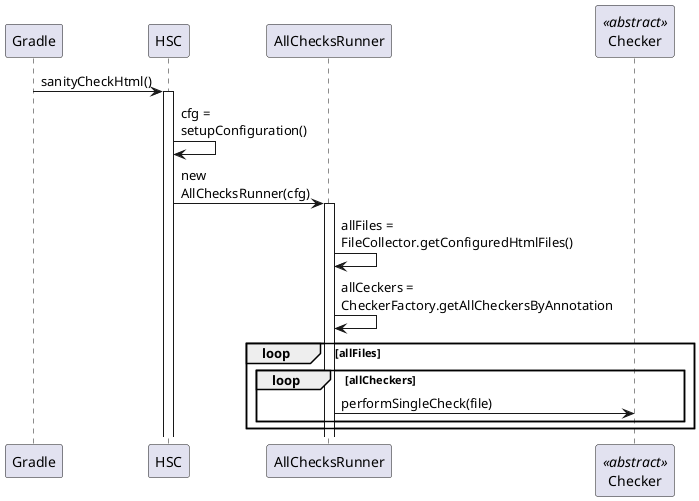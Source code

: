 @startuml
skinparam maxmessagesize 80
Gradle -> HSC: sanityCheckHtml()
participant HSCTask as HSC
activate HSC

participant AllChecksRunner as ACR

HSC -> HSC: cfg = setupConfiguration()
HSC -> ACR: new AllChecksRunner(cfg)
activate ACR

ACR -> ACR: allFiles = FileCollector.getConfiguredHtmlFiles()
ACR -> ACR: allCeckers = CheckerFactory.getAllCheckersByAnnotation

loop allFiles
    loop allCheckers
    participant "Checker" as CHECK <<abstract>>
    ACR -> CHECK: performSingleCheck(file)
    end

end
@enduml